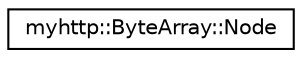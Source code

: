 digraph "Graphical Class Hierarchy"
{
 // LATEX_PDF_SIZE
  edge [fontname="Helvetica",fontsize="10",labelfontname="Helvetica",labelfontsize="10"];
  node [fontname="Helvetica",fontsize="10",shape=record];
  rankdir="LR";
  Node0 [label="myhttp::ByteArray::Node",height=0.2,width=0.4,color="black", fillcolor="white", style="filled",URL="$structmyhttp_1_1ByteArray_1_1Node.html",tooltip="ByteArray的存储节点"];
}
